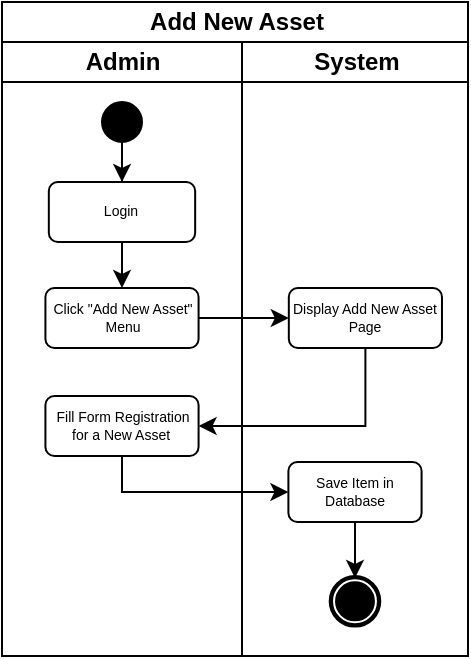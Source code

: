 <mxfile version="13.9.9" type="device"><diagram id="PCO2Zfmw_XY5YapE-h2q" name="Page-1"><mxGraphModel dx="576" dy="298" grid="0" gridSize="10" guides="1" tooltips="1" connect="1" arrows="1" fold="1" page="1" pageScale="1" pageWidth="850" pageHeight="1100" math="0" shadow="0"><root><mxCell id="0"/><mxCell id="1" parent="0"/><mxCell id="kbAStSX1PMtTqfNy8U85-1" value="Add New Asset" style="swimlane;html=1;childLayout=stackLayout;resizeParent=1;resizeParentMax=0;startSize=20;" parent="1" vertex="1"><mxGeometry x="240" y="130" width="233" height="327" as="geometry"/></mxCell><mxCell id="kbAStSX1PMtTqfNy8U85-4" value="Admin" style="swimlane;html=1;startSize=20;" parent="kbAStSX1PMtTqfNy8U85-1" vertex="1"><mxGeometry y="20" width="120" height="307" as="geometry"/></mxCell><mxCell id="kbAStSX1PMtTqfNy8U85-13" value="" style="ellipse;whiteSpace=wrap;html=1;aspect=fixed;fillColor=#000000;" parent="kbAStSX1PMtTqfNy8U85-4" vertex="1"><mxGeometry x="50" y="30" width="20" height="20" as="geometry"/></mxCell><mxCell id="kbAStSX1PMtTqfNy8U85-21" style="edgeStyle=orthogonalEdgeStyle;rounded=0;orthogonalLoop=1;jettySize=auto;html=1;fontSize=7;" parent="kbAStSX1PMtTqfNy8U85-4" source="kbAStSX1PMtTqfNy8U85-13" target="kbAStSX1PMtTqfNy8U85-14" edge="1"><mxGeometry relative="1" as="geometry"/></mxCell><mxCell id="d2AZC_D9j4l3dBOMVQ2A-3" style="edgeStyle=orthogonalEdgeStyle;rounded=0;orthogonalLoop=1;jettySize=auto;html=1;" parent="kbAStSX1PMtTqfNy8U85-4" source="kbAStSX1PMtTqfNy8U85-14" target="d2AZC_D9j4l3dBOMVQ2A-1" edge="1"><mxGeometry relative="1" as="geometry"/></mxCell><mxCell id="kbAStSX1PMtTqfNy8U85-14" value="&lt;font style=&quot;font-size: 7px;&quot; face=&quot;Helvetica&quot;&gt;Login&lt;/font&gt;" style="rounded=1;whiteSpace=wrap;html=1;shadow=0;labelBackgroundColor=none;strokeWidth=1;fontFamily=Verdana;fontSize=7;align=center;" parent="kbAStSX1PMtTqfNy8U85-4" vertex="1"><mxGeometry x="23.41" y="70" width="73.17" height="30" as="geometry"/></mxCell><mxCell id="kbAStSX1PMtTqfNy8U85-15" value="&lt;font style=&quot;font-size: 7px&quot; face=&quot;Helvetica&quot;&gt;Fill Form Registration for a New Asset&amp;nbsp;&lt;/font&gt;" style="rounded=1;whiteSpace=wrap;html=1;shadow=0;labelBackgroundColor=none;strokeWidth=1;fontFamily=Verdana;fontSize=7;align=center;" parent="kbAStSX1PMtTqfNy8U85-4" vertex="1"><mxGeometry x="21.71" y="177" width="76.58" height="30" as="geometry"/></mxCell><mxCell id="d2AZC_D9j4l3dBOMVQ2A-1" value="&lt;font style=&quot;font-size: 7px&quot; face=&quot;Helvetica&quot;&gt;Click &quot;Add New Asset&quot; Menu&lt;/font&gt;" style="rounded=1;whiteSpace=wrap;html=1;shadow=0;labelBackgroundColor=none;strokeWidth=1;fontFamily=Verdana;fontSize=7;align=center;" parent="kbAStSX1PMtTqfNy8U85-4" vertex="1"><mxGeometry x="21.71" y="123" width="76.58" height="30" as="geometry"/></mxCell><mxCell id="kbAStSX1PMtTqfNy8U85-12" value="System" style="swimlane;html=1;startSize=20;" parent="kbAStSX1PMtTqfNy8U85-1" vertex="1"><mxGeometry x="120" y="20" width="113" height="307" as="geometry"/></mxCell><mxCell id="kbAStSX1PMtTqfNy8U85-51" style="edgeStyle=orthogonalEdgeStyle;rounded=0;orthogonalLoop=1;jettySize=auto;html=1;entryX=0.5;entryY=0;entryDx=0;entryDy=0;fontSize=7;" parent="kbAStSX1PMtTqfNy8U85-12" source="kbAStSX1PMtTqfNy8U85-18" target="kbAStSX1PMtTqfNy8U85-20" edge="1"><mxGeometry relative="1" as="geometry"/></mxCell><mxCell id="kbAStSX1PMtTqfNy8U85-18" value="&lt;font style=&quot;font-size: 7px&quot; face=&quot;Helvetica&quot;&gt;Save Item in Database&lt;/font&gt;" style="rounded=1;whiteSpace=wrap;html=1;shadow=0;labelBackgroundColor=none;strokeWidth=1;fontFamily=Verdana;fontSize=7;align=center;" parent="kbAStSX1PMtTqfNy8U85-12" vertex="1"><mxGeometry x="23.2" y="210" width="66.59" height="30" as="geometry"/></mxCell><mxCell id="kbAStSX1PMtTqfNy8U85-20" value="" style="shape=mxgraph.bpmn.shape;html=1;verticalLabelPosition=bottom;labelBackgroundColor=#ffffff;verticalAlign=top;align=center;perimeter=ellipsePerimeter;outlineConnect=0;outline=end;symbol=terminate;" parent="kbAStSX1PMtTqfNy8U85-12" vertex="1"><mxGeometry x="44.85" y="268" width="23.29" height="23.29" as="geometry"/></mxCell><mxCell id="d2AZC_D9j4l3dBOMVQ2A-5" value="&lt;font style=&quot;font-size: 7px&quot; face=&quot;Helvetica&quot;&gt;Display Add New Asset Page&lt;/font&gt;" style="rounded=1;whiteSpace=wrap;html=1;shadow=0;labelBackgroundColor=none;strokeWidth=1;fontFamily=Verdana;fontSize=7;align=center;" parent="kbAStSX1PMtTqfNy8U85-12" vertex="1"><mxGeometry x="23.41" y="123" width="76.58" height="30" as="geometry"/></mxCell><mxCell id="d2AZC_D9j4l3dBOMVQ2A-6" style="edgeStyle=orthogonalEdgeStyle;rounded=0;orthogonalLoop=1;jettySize=auto;html=1;entryX=0;entryY=0.5;entryDx=0;entryDy=0;" parent="kbAStSX1PMtTqfNy8U85-1" source="d2AZC_D9j4l3dBOMVQ2A-1" target="d2AZC_D9j4l3dBOMVQ2A-5" edge="1"><mxGeometry relative="1" as="geometry"><mxPoint x="138.046" y="158" as="targetPoint"/></mxGeometry></mxCell><mxCell id="d2AZC_D9j4l3dBOMVQ2A-8" style="edgeStyle=orthogonalEdgeStyle;rounded=0;orthogonalLoop=1;jettySize=auto;html=1;entryX=1;entryY=0.5;entryDx=0;entryDy=0;" parent="kbAStSX1PMtTqfNy8U85-1" source="d2AZC_D9j4l3dBOMVQ2A-5" target="kbAStSX1PMtTqfNy8U85-15" edge="1"><mxGeometry relative="1" as="geometry"><Array as="points"><mxPoint x="182" y="212"/></Array></mxGeometry></mxCell><mxCell id="9STSfiew7vdMseCr-uTW-2" style="edgeStyle=orthogonalEdgeStyle;rounded=0;orthogonalLoop=1;jettySize=auto;html=1;entryX=0;entryY=0.5;entryDx=0;entryDy=0;" parent="kbAStSX1PMtTqfNy8U85-1" source="kbAStSX1PMtTqfNy8U85-15" target="kbAStSX1PMtTqfNy8U85-18" edge="1"><mxGeometry relative="1" as="geometry"><mxPoint x="60" y="247" as="targetPoint"/><Array as="points"><mxPoint x="60" y="245"/></Array></mxGeometry></mxCell></root></mxGraphModel></diagram></mxfile>